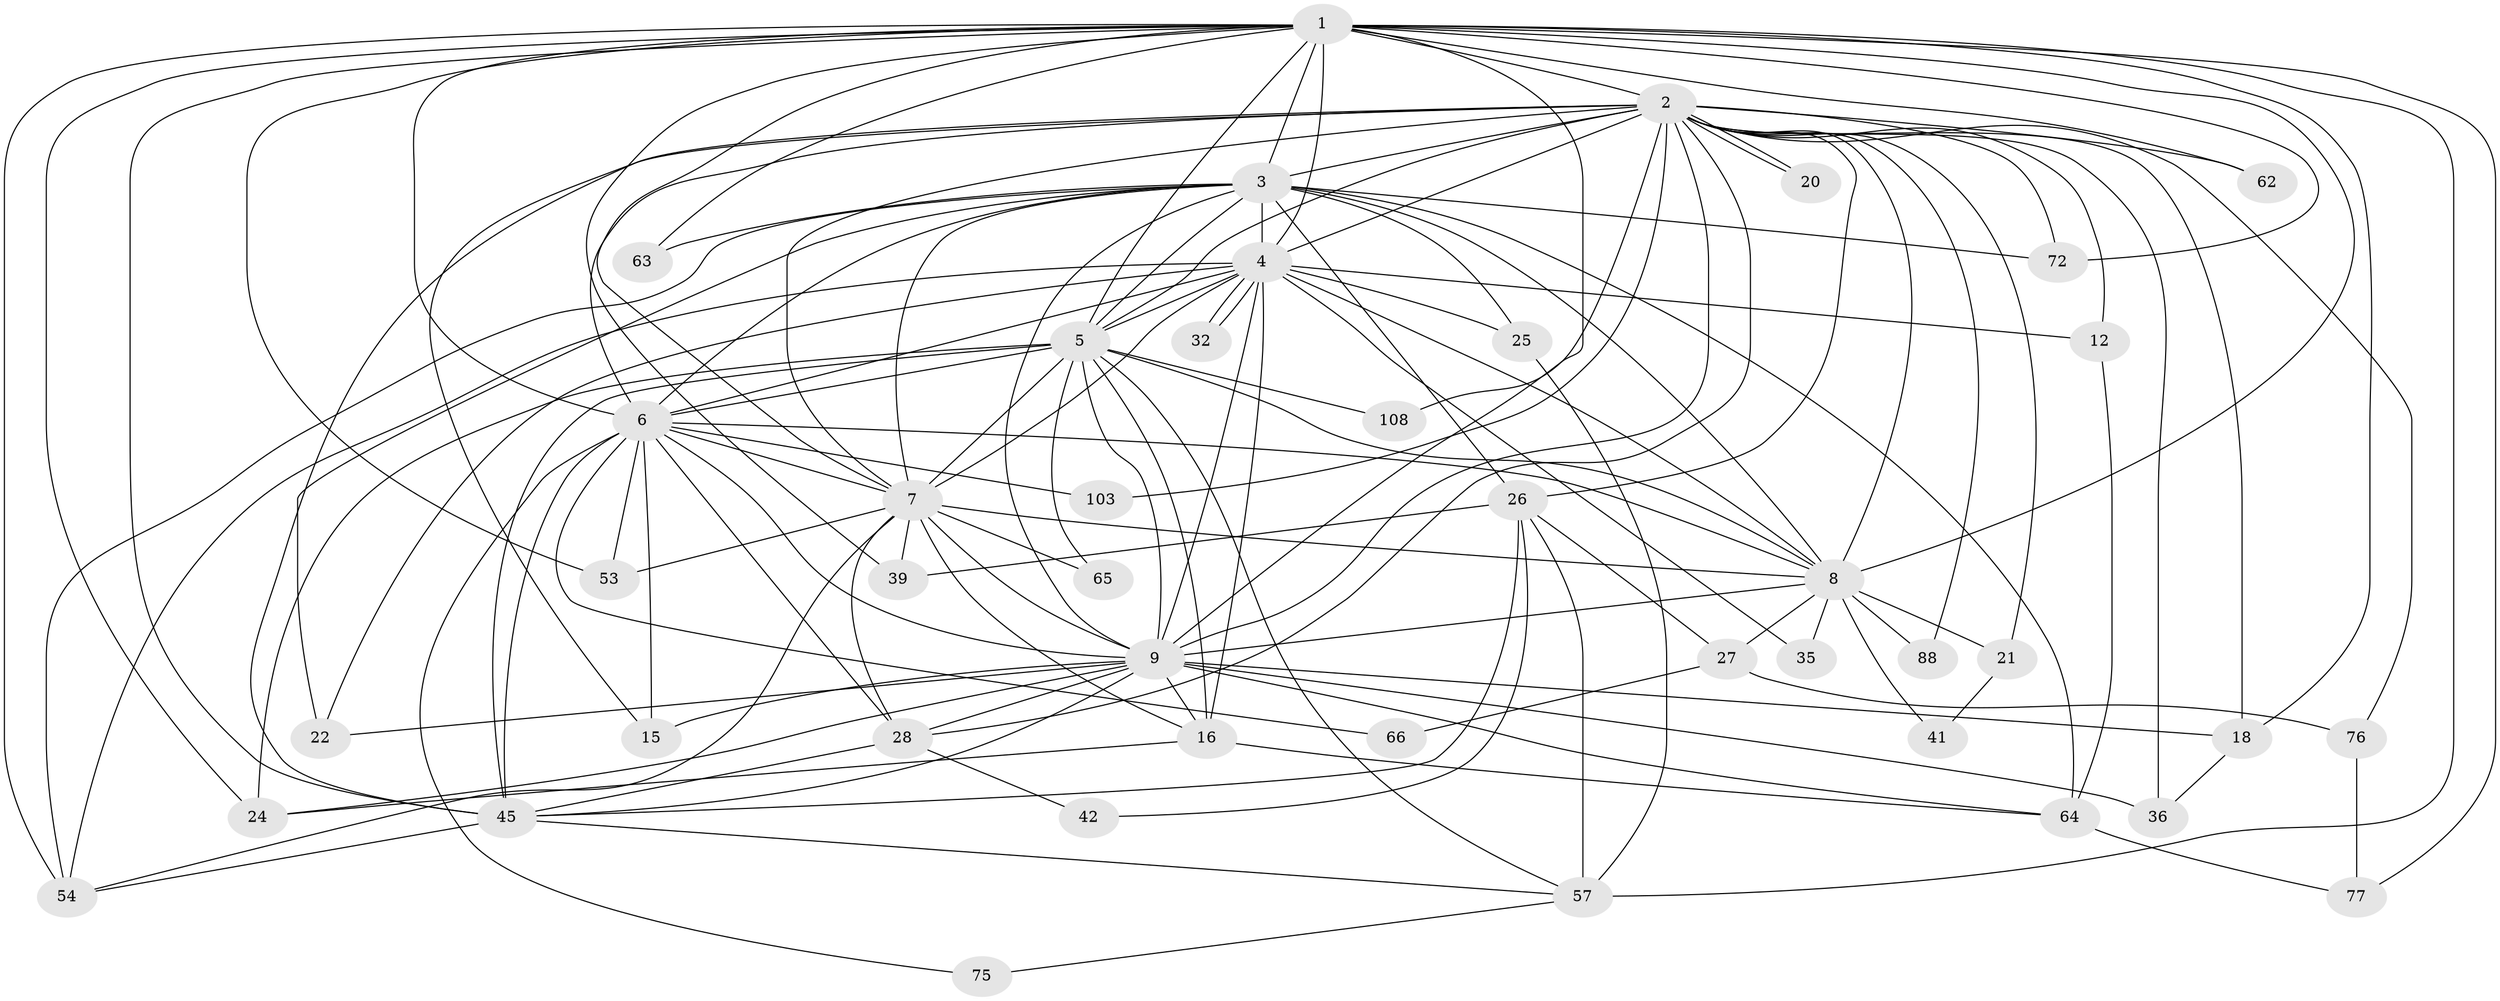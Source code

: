 // original degree distribution, {27: 0.01834862385321101, 29: 0.009174311926605505, 20: 0.009174311926605505, 24: 0.009174311926605505, 18: 0.01834862385321101, 22: 0.009174311926605505, 15: 0.01834862385321101, 2: 0.5321100917431193, 3: 0.22935779816513763, 4: 0.07339449541284404, 6: 0.009174311926605505, 5: 0.045871559633027525, 9: 0.009174311926605505, 8: 0.009174311926605505}
// Generated by graph-tools (version 1.1) at 2025/17/03/04/25 18:17:35]
// undirected, 43 vertices, 131 edges
graph export_dot {
graph [start="1"]
  node [color=gray90,style=filled];
  1 [super="+34"];
  2 [super="+14"];
  3 [super="+104+70+83+60+47+10+11+23"];
  4;
  5;
  6;
  7 [super="+95+33"];
  8;
  9 [super="+84+78+90+101+52+61+73+43+19"];
  12;
  15 [super="+46+17"];
  16 [super="+100+58"];
  18 [super="+30"];
  20;
  21;
  22 [super="+94"];
  24 [super="+44"];
  25;
  26;
  27;
  28 [super="+37"];
  32;
  35;
  36;
  39 [super="+40"];
  41;
  42;
  45 [super="+96+51"];
  53 [super="+87"];
  54 [super="+105+69+74"];
  57 [super="+82+68"];
  62;
  63;
  64 [super="+92+67"];
  65;
  66;
  72 [super="+79"];
  75;
  76;
  77;
  88;
  103;
  108;
  1 -- 2;
  1 -- 3 [weight=2];
  1 -- 4;
  1 -- 5;
  1 -- 6;
  1 -- 7 [weight=2];
  1 -- 8 [weight=2];
  1 -- 9 [weight=4];
  1 -- 18 [weight=2];
  1 -- 24;
  1 -- 39;
  1 -- 53;
  1 -- 54 [weight=2];
  1 -- 57;
  1 -- 62;
  1 -- 63;
  1 -- 72;
  1 -- 77;
  1 -- 45;
  2 -- 3 [weight=4];
  2 -- 4;
  2 -- 5;
  2 -- 6 [weight=2];
  2 -- 7 [weight=2];
  2 -- 8;
  2 -- 9;
  2 -- 12;
  2 -- 15;
  2 -- 20;
  2 -- 20;
  2 -- 21;
  2 -- 26;
  2 -- 28;
  2 -- 36;
  2 -- 62;
  2 -- 72;
  2 -- 76;
  2 -- 88;
  2 -- 103;
  2 -- 108;
  2 -- 45;
  2 -- 18;
  3 -- 4 [weight=5];
  3 -- 5 [weight=2];
  3 -- 6 [weight=3];
  3 -- 7 [weight=3];
  3 -- 8 [weight=4];
  3 -- 9 [weight=3];
  3 -- 26 [weight=2];
  3 -- 63;
  3 -- 64;
  3 -- 72;
  3 -- 22;
  3 -- 25;
  3 -- 54;
  4 -- 5;
  4 -- 6;
  4 -- 7 [weight=2];
  4 -- 8;
  4 -- 9 [weight=4];
  4 -- 12;
  4 -- 16;
  4 -- 22;
  4 -- 25;
  4 -- 32;
  4 -- 32;
  4 -- 35;
  4 -- 54;
  5 -- 6;
  5 -- 7 [weight=2];
  5 -- 8;
  5 -- 9 [weight=3];
  5 -- 16;
  5 -- 24;
  5 -- 65;
  5 -- 108;
  5 -- 57;
  5 -- 45;
  6 -- 7 [weight=2];
  6 -- 8;
  6 -- 9 [weight=4];
  6 -- 15;
  6 -- 28;
  6 -- 45;
  6 -- 53;
  6 -- 66;
  6 -- 75;
  6 -- 103;
  7 -- 8 [weight=2];
  7 -- 9 [weight=2];
  7 -- 54;
  7 -- 53;
  7 -- 39;
  7 -- 65;
  7 -- 16;
  7 -- 28;
  8 -- 9;
  8 -- 21;
  8 -- 27;
  8 -- 35;
  8 -- 41;
  8 -- 88;
  9 -- 18;
  9 -- 64;
  9 -- 22;
  9 -- 15 [weight=2];
  9 -- 24;
  9 -- 16;
  9 -- 36;
  9 -- 28;
  9 -- 45;
  12 -- 64;
  16 -- 64;
  16 -- 24;
  18 -- 36;
  21 -- 41;
  25 -- 57;
  26 -- 27;
  26 -- 39;
  26 -- 42;
  26 -- 57 [weight=2];
  26 -- 45;
  27 -- 66;
  27 -- 76;
  28 -- 42;
  28 -- 45;
  45 -- 57;
  45 -- 54;
  57 -- 75;
  64 -- 77;
  76 -- 77;
}
